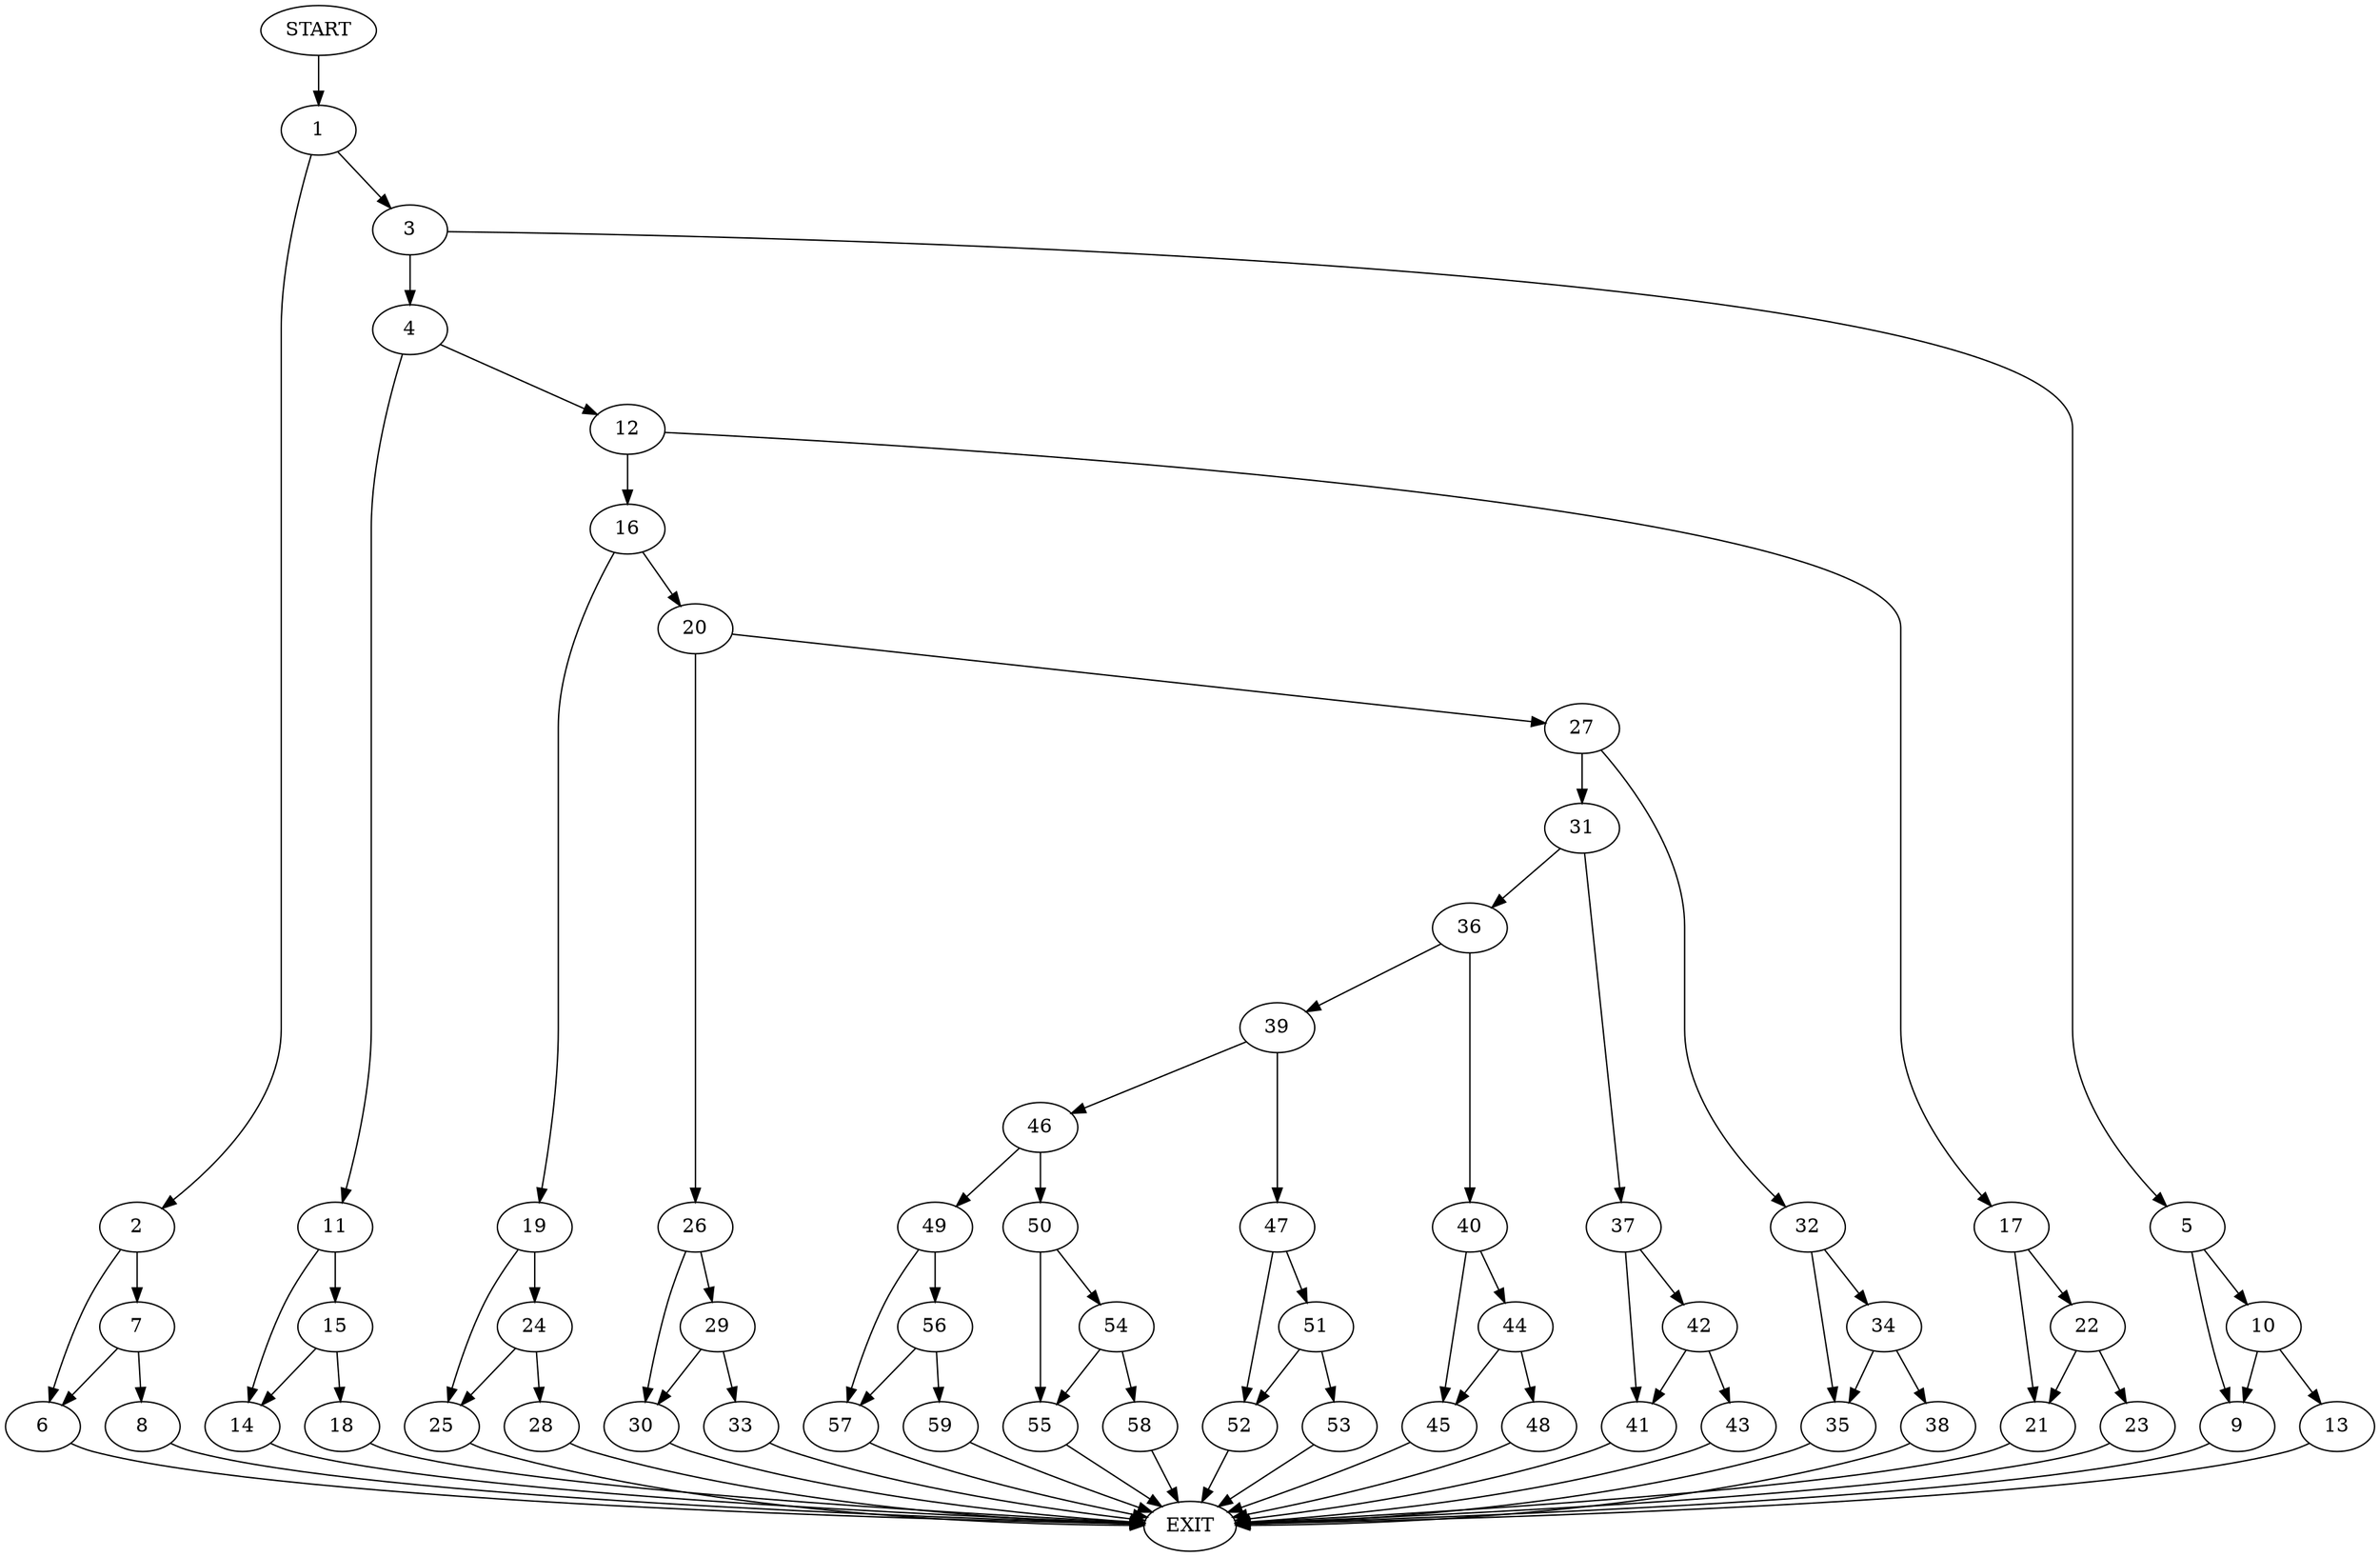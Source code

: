 digraph {
0 [label="START"]
60 [label="EXIT"]
0 -> 1
1 -> 2
1 -> 3
3 -> 4
3 -> 5
2 -> 6
2 -> 7
6 -> 60
7 -> 6
7 -> 8
8 -> 60
5 -> 9
5 -> 10
4 -> 11
4 -> 12
10 -> 9
10 -> 13
9 -> 60
13 -> 60
11 -> 14
11 -> 15
12 -> 16
12 -> 17
14 -> 60
15 -> 14
15 -> 18
18 -> 60
16 -> 19
16 -> 20
17 -> 21
17 -> 22
21 -> 60
22 -> 21
22 -> 23
23 -> 60
19 -> 24
19 -> 25
20 -> 26
20 -> 27
24 -> 28
24 -> 25
25 -> 60
28 -> 60
26 -> 29
26 -> 30
27 -> 31
27 -> 32
29 -> 33
29 -> 30
30 -> 60
33 -> 60
32 -> 34
32 -> 35
31 -> 36
31 -> 37
34 -> 38
34 -> 35
35 -> 60
38 -> 60
36 -> 39
36 -> 40
37 -> 41
37 -> 42
41 -> 60
42 -> 43
42 -> 41
43 -> 60
40 -> 44
40 -> 45
39 -> 46
39 -> 47
45 -> 60
44 -> 45
44 -> 48
48 -> 60
46 -> 49
46 -> 50
47 -> 51
47 -> 52
51 -> 53
51 -> 52
52 -> 60
53 -> 60
50 -> 54
50 -> 55
49 -> 56
49 -> 57
54 -> 58
54 -> 55
55 -> 60
58 -> 60
56 -> 59
56 -> 57
57 -> 60
59 -> 60
}
